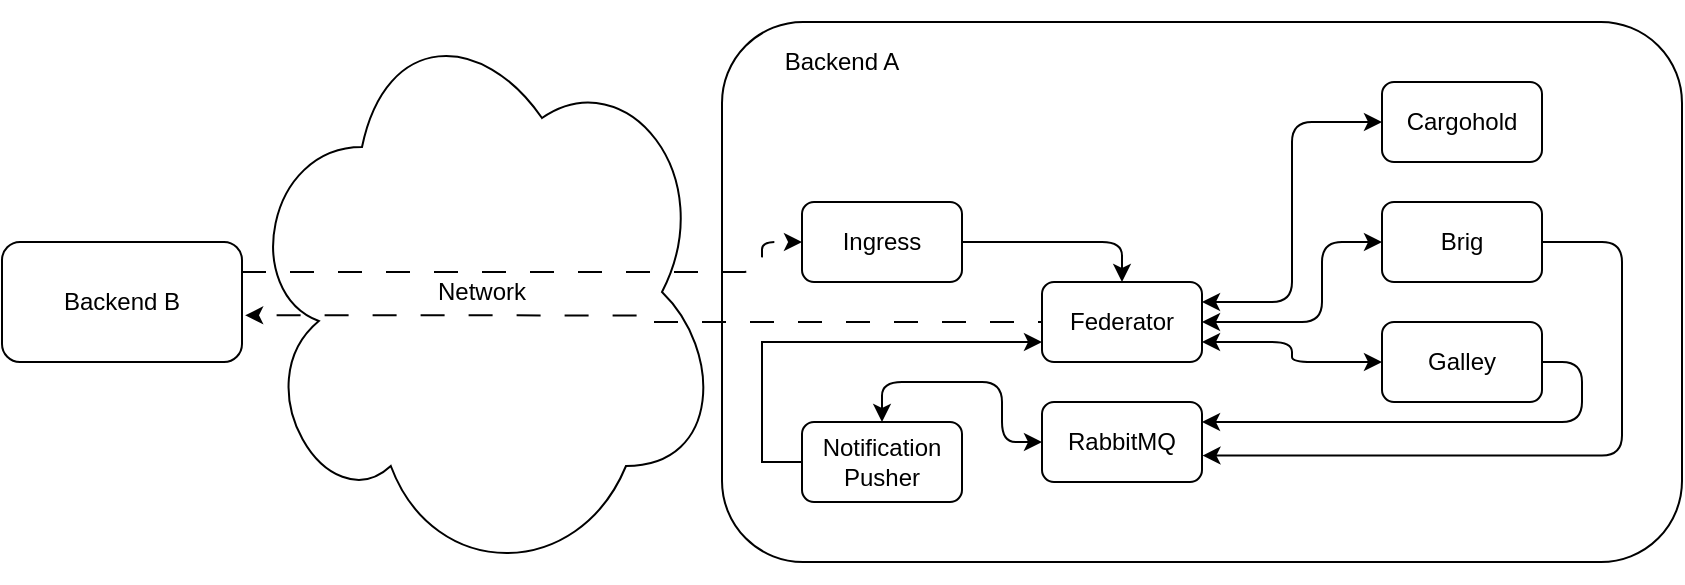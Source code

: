 <mxfile version="22.1.11" type="device">
  <diagram id="o1aKiKGvE79FpxEEGH4N" name="Page-1">
    <mxGraphModel dx="1816" dy="1819" grid="1" gridSize="10" guides="1" tooltips="1" connect="1" arrows="1" fold="1" page="1" pageScale="1" pageWidth="827" pageHeight="1169" math="0" shadow="0">
      <root>
        <mxCell id="0" />
        <mxCell id="1" parent="0" />
        <mxCell id="9Or6uXxuDk2SgGoBRDMZ-13" value="Network" style="ellipse;shape=cloud;whiteSpace=wrap;html=1;" parent="1" vertex="1">
          <mxGeometry x="-80" y="-20" width="240" height="290" as="geometry" />
        </mxCell>
        <mxCell id="9Or6uXxuDk2SgGoBRDMZ-4" value="" style="rounded=1;whiteSpace=wrap;html=1;" parent="1" vertex="1">
          <mxGeometry x="160" y="-10" width="480" height="270" as="geometry" />
        </mxCell>
        <mxCell id="9Or6uXxuDk2SgGoBRDMZ-10" style="edgeStyle=orthogonalEdgeStyle;rounded=1;orthogonalLoop=1;jettySize=auto;html=1;exitX=1;exitY=0.5;exitDx=0;exitDy=0;entryX=0.5;entryY=0;entryDx=0;entryDy=0;startArrow=none;startFill=0;" parent="1" source="9Or6uXxuDk2SgGoBRDMZ-2" target="9Or6uXxuDk2SgGoBRDMZ-3" edge="1">
          <mxGeometry relative="1" as="geometry" />
        </mxCell>
        <mxCell id="9Or6uXxuDk2SgGoBRDMZ-2" value="Ingress" style="rounded=1;whiteSpace=wrap;html=1;" parent="1" vertex="1">
          <mxGeometry x="200" y="80" width="80" height="40" as="geometry" />
        </mxCell>
        <mxCell id="c2uN-sXVPwjXCb9XtD96-5" style="edgeStyle=orthogonalEdgeStyle;rounded=1;orthogonalLoop=1;jettySize=auto;html=1;exitX=1;exitY=0.25;exitDx=0;exitDy=0;entryX=0;entryY=0.5;entryDx=0;entryDy=0;startArrow=classic;startFill=1;" edge="1" parent="1" source="9Or6uXxuDk2SgGoBRDMZ-3" target="c2uN-sXVPwjXCb9XtD96-4">
          <mxGeometry relative="1" as="geometry" />
        </mxCell>
        <mxCell id="c2uN-sXVPwjXCb9XtD96-6" style="edgeStyle=orthogonalEdgeStyle;rounded=1;orthogonalLoop=1;jettySize=auto;html=1;entryX=0;entryY=0.5;entryDx=0;entryDy=0;startArrow=classic;startFill=1;" edge="1" parent="1" source="9Or6uXxuDk2SgGoBRDMZ-3" target="9Or6uXxuDk2SgGoBRDMZ-5">
          <mxGeometry relative="1" as="geometry">
            <Array as="points">
              <mxPoint x="460" y="140" />
              <mxPoint x="460" y="100" />
            </Array>
          </mxGeometry>
        </mxCell>
        <mxCell id="c2uN-sXVPwjXCb9XtD96-7" style="edgeStyle=orthogonalEdgeStyle;rounded=1;orthogonalLoop=1;jettySize=auto;html=1;exitX=1;exitY=0.75;exitDx=0;exitDy=0;entryX=0;entryY=0.5;entryDx=0;entryDy=0;startArrow=classic;startFill=1;" edge="1" parent="1" source="9Or6uXxuDk2SgGoBRDMZ-3" target="9Or6uXxuDk2SgGoBRDMZ-6">
          <mxGeometry relative="1" as="geometry" />
        </mxCell>
        <mxCell id="9Or6uXxuDk2SgGoBRDMZ-3" value="Federator" style="rounded=1;whiteSpace=wrap;html=1;" parent="1" vertex="1">
          <mxGeometry x="320" y="120" width="80" height="40" as="geometry" />
        </mxCell>
        <mxCell id="c2uN-sXVPwjXCb9XtD96-2" style="edgeStyle=orthogonalEdgeStyle;rounded=1;orthogonalLoop=1;jettySize=auto;html=1;entryX=1.003;entryY=0.67;entryDx=0;entryDy=0;entryPerimeter=0;" edge="1" parent="1" source="9Or6uXxuDk2SgGoBRDMZ-5" target="H7Ep_s1vv5dAR8AaKqD0-1">
          <mxGeometry relative="1" as="geometry">
            <mxPoint x="590" y="-100" as="targetPoint" />
            <Array as="points">
              <mxPoint x="610" y="100" />
              <mxPoint x="610" y="207" />
            </Array>
          </mxGeometry>
        </mxCell>
        <mxCell id="9Or6uXxuDk2SgGoBRDMZ-5" value="Brig" style="rounded=1;whiteSpace=wrap;html=1;" parent="1" vertex="1">
          <mxGeometry x="490" y="80" width="80" height="40" as="geometry" />
        </mxCell>
        <mxCell id="c2uN-sXVPwjXCb9XtD96-8" style="edgeStyle=orthogonalEdgeStyle;rounded=1;orthogonalLoop=1;jettySize=auto;html=1;entryX=1;entryY=0.25;entryDx=0;entryDy=0;" edge="1" parent="1" source="9Or6uXxuDk2SgGoBRDMZ-6" target="H7Ep_s1vv5dAR8AaKqD0-1">
          <mxGeometry relative="1" as="geometry">
            <mxPoint x="410" y="280" as="targetPoint" />
            <Array as="points">
              <mxPoint x="590" y="160" />
              <mxPoint x="590" y="190" />
            </Array>
          </mxGeometry>
        </mxCell>
        <mxCell id="9Or6uXxuDk2SgGoBRDMZ-6" value="Galley" style="rounded=1;whiteSpace=wrap;html=1;" parent="1" vertex="1">
          <mxGeometry x="490" y="140" width="80" height="40" as="geometry" />
        </mxCell>
        <mxCell id="9Or6uXxuDk2SgGoBRDMZ-14" value="Backend A" style="text;html=1;strokeColor=none;fillColor=none;align=center;verticalAlign=middle;whiteSpace=wrap;rounded=0;" parent="1" vertex="1">
          <mxGeometry x="190" width="60" height="20" as="geometry" />
        </mxCell>
        <mxCell id="9Or6uXxuDk2SgGoBRDMZ-17" style="edgeStyle=orthogonalEdgeStyle;rounded=1;orthogonalLoop=1;jettySize=auto;html=1;exitX=1;exitY=0.25;exitDx=0;exitDy=0;startArrow=none;startFill=0;entryX=0;entryY=0.5;entryDx=0;entryDy=0;dashed=1;dashPattern=12 12;" parent="1" source="9Or6uXxuDk2SgGoBRDMZ-15" edge="1" target="9Or6uXxuDk2SgGoBRDMZ-2">
          <mxGeometry relative="1" as="geometry">
            <mxPoint y="120" as="targetPoint" />
            <Array as="points">
              <mxPoint x="180" y="115" />
              <mxPoint x="180" y="100" />
            </Array>
          </mxGeometry>
        </mxCell>
        <mxCell id="9Or6uXxuDk2SgGoBRDMZ-15" value="&lt;div&gt;Backend B&lt;/div&gt;" style="rounded=1;whiteSpace=wrap;html=1;" parent="1" vertex="1">
          <mxGeometry x="-200" y="100" width="120" height="60" as="geometry" />
        </mxCell>
        <mxCell id="H7Ep_s1vv5dAR8AaKqD0-3" style="edgeStyle=orthogonalEdgeStyle;rounded=1;orthogonalLoop=1;jettySize=auto;html=1;entryX=0.5;entryY=0;entryDx=0;entryDy=0;startArrow=classic;startFill=1;" parent="1" source="H7Ep_s1vv5dAR8AaKqD0-1" target="H7Ep_s1vv5dAR8AaKqD0-2" edge="1">
          <mxGeometry relative="1" as="geometry" />
        </mxCell>
        <mxCell id="H7Ep_s1vv5dAR8AaKqD0-1" value="RabbitMQ" style="rounded=1;whiteSpace=wrap;html=1;" parent="1" vertex="1">
          <mxGeometry x="320" y="180" width="80" height="40" as="geometry" />
        </mxCell>
        <mxCell id="c2uN-sXVPwjXCb9XtD96-10" style="edgeStyle=orthogonalEdgeStyle;rounded=0;orthogonalLoop=1;jettySize=auto;html=1;exitX=0;exitY=0.5;exitDx=0;exitDy=0;entryX=0;entryY=0.75;entryDx=0;entryDy=0;" edge="1" parent="1" source="H7Ep_s1vv5dAR8AaKqD0-2" target="9Or6uXxuDk2SgGoBRDMZ-3">
          <mxGeometry relative="1" as="geometry" />
        </mxCell>
        <mxCell id="H7Ep_s1vv5dAR8AaKqD0-2" value="&lt;div&gt;Notification&lt;/div&gt;&lt;div&gt;Pusher&lt;br&gt;&lt;/div&gt;" style="rounded=1;whiteSpace=wrap;html=1;" parent="1" vertex="1">
          <mxGeometry x="200" y="190" width="80" height="40" as="geometry" />
        </mxCell>
        <mxCell id="c2uN-sXVPwjXCb9XtD96-4" value="Cargohold" style="rounded=1;whiteSpace=wrap;html=1;" vertex="1" parent="1">
          <mxGeometry x="490" y="20" width="80" height="40" as="geometry" />
        </mxCell>
        <mxCell id="c2uN-sXVPwjXCb9XtD96-9" style="edgeStyle=orthogonalEdgeStyle;rounded=0;orthogonalLoop=1;jettySize=auto;html=1;exitX=0;exitY=0.25;exitDx=0;exitDy=0;entryX=1.013;entryY=0.611;entryDx=0;entryDy=0;entryPerimeter=0;dashed=1;dashPattern=12 12;" edge="1" parent="1" source="9Or6uXxuDk2SgGoBRDMZ-3" target="9Or6uXxuDk2SgGoBRDMZ-15">
          <mxGeometry relative="1" as="geometry">
            <Array as="points">
              <mxPoint x="320" y="140" />
              <mxPoint x="125" y="140" />
              <mxPoint x="125" y="137" />
            </Array>
          </mxGeometry>
        </mxCell>
      </root>
    </mxGraphModel>
  </diagram>
</mxfile>
